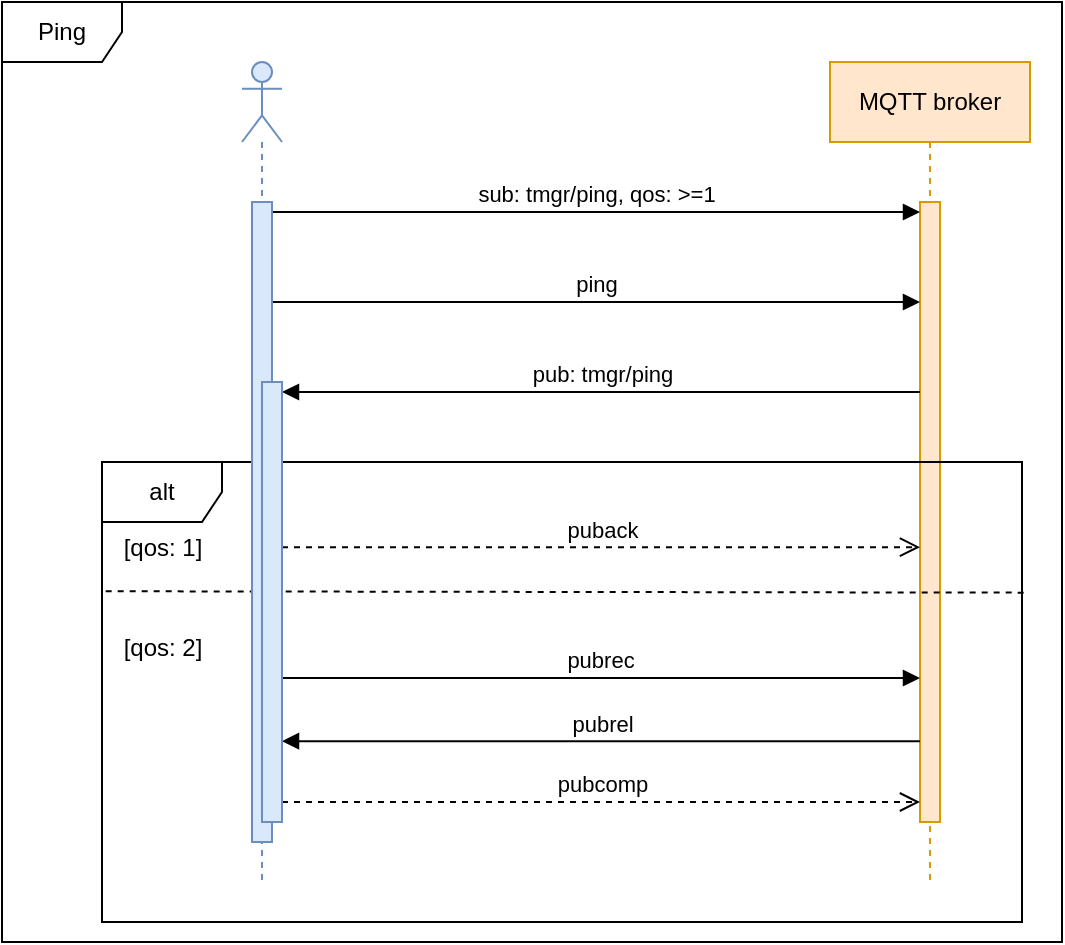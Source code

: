 <mxfile version="27.1.5">
  <diagram name="Página-1" id="c1nH3qmYjXsbv-IB5Y2F">
    <mxGraphModel dx="983" dy="540" grid="1" gridSize="10" guides="1" tooltips="1" connect="1" arrows="1" fold="1" page="1" pageScale="1" pageWidth="827" pageHeight="1169" math="0" shadow="0">
      <root>
        <mxCell id="0" />
        <mxCell id="1" parent="0" />
        <mxCell id="Rl3pUVa1ZcTwZwLe64zG-2" value="MQTT broker" style="shape=umlLifeline;perimeter=lifelinePerimeter;whiteSpace=wrap;html=1;container=1;dropTarget=0;collapsible=0;recursiveResize=0;outlineConnect=0;portConstraint=eastwest;newEdgeStyle={&quot;curved&quot;:0,&quot;rounded&quot;:0};fillColor=#ffe6cc;strokeColor=#d79b00;" parent="1" vertex="1">
          <mxGeometry x="474" y="60" width="100" height="410" as="geometry" />
        </mxCell>
        <mxCell id="Rl3pUVa1ZcTwZwLe64zG-3" value="" style="html=1;points=[[0,0,0,0,5],[0,1,0,0,-5],[1,0,0,0,5],[1,1,0,0,-5]];perimeter=orthogonalPerimeter;outlineConnect=0;targetShapes=umlLifeline;portConstraint=eastwest;newEdgeStyle={&quot;curved&quot;:0,&quot;rounded&quot;:0};fillColor=#ffe6cc;strokeColor=#d79b00;" parent="Rl3pUVa1ZcTwZwLe64zG-2" vertex="1">
          <mxGeometry x="45" y="70" width="10" height="310" as="geometry" />
        </mxCell>
        <mxCell id="Rl3pUVa1ZcTwZwLe64zG-4" value="sub: tmgr/ping, qos: &amp;gt;=1" style="html=1;verticalAlign=bottom;endArrow=block;curved=0;rounded=0;entryX=0;entryY=0;entryDx=0;entryDy=5;" parent="1" source="Rl3pUVa1ZcTwZwLe64zG-6" target="Rl3pUVa1ZcTwZwLe64zG-3" edge="1">
          <mxGeometry x="-0.002" relative="1" as="geometry">
            <mxPoint x="300" y="125" as="sourcePoint" />
            <mxPoint as="offset" />
          </mxGeometry>
        </mxCell>
        <mxCell id="Rl3pUVa1ZcTwZwLe64zG-7" value="ping" style="html=1;verticalAlign=bottom;endArrow=block;curved=0;rounded=0;" parent="1" edge="1" source="Rl3pUVa1ZcTwZwLe64zG-6">
          <mxGeometry x="-0.002" relative="1" as="geometry">
            <mxPoint x="195" y="180" as="sourcePoint" />
            <mxPoint x="519" y="180" as="targetPoint" />
            <mxPoint as="offset" />
          </mxGeometry>
        </mxCell>
        <mxCell id="Rl3pUVa1ZcTwZwLe64zG-9" value="pub: tmgr/ping" style="html=1;verticalAlign=bottom;endArrow=block;curved=0;rounded=0;entryX=1;entryY=0;entryDx=0;entryDy=5;" parent="1" source="Rl3pUVa1ZcTwZwLe64zG-3" target="Rl3pUVa1ZcTwZwLe64zG-8" edge="1">
          <mxGeometry relative="1" as="geometry">
            <mxPoint x="320" y="235" as="sourcePoint" />
          </mxGeometry>
        </mxCell>
        <mxCell id="Rl3pUVa1ZcTwZwLe64zG-10" value="puback" style="html=1;verticalAlign=bottom;endArrow=open;dashed=1;endSize=8;curved=0;rounded=0;exitX=1;exitY=1;exitDx=0;exitDy=-5;" parent="1" edge="1" target="Rl3pUVa1ZcTwZwLe64zG-3">
          <mxGeometry relative="1" as="geometry">
            <mxPoint x="519" y="302.58" as="targetPoint" />
            <mxPoint x="200" y="302.58" as="sourcePoint" />
          </mxGeometry>
        </mxCell>
        <mxCell id="Rl3pUVa1ZcTwZwLe64zG-11" value="alt" style="shape=umlFrame;whiteSpace=wrap;html=1;pointerEvents=0;" parent="1" vertex="1">
          <mxGeometry x="110" y="260" width="460" height="230" as="geometry" />
        </mxCell>
        <mxCell id="Rl3pUVa1ZcTwZwLe64zG-14" value="" style="endArrow=none;dashed=1;html=1;rounded=0;exitX=0.004;exitY=0.281;exitDx=0;exitDy=0;exitPerimeter=0;entryX=1.004;entryY=0.284;entryDx=0;entryDy=0;entryPerimeter=0;" parent="1" source="Rl3pUVa1ZcTwZwLe64zG-11" target="Rl3pUVa1ZcTwZwLe64zG-11" edge="1">
          <mxGeometry width="50" height="50" relative="1" as="geometry">
            <mxPoint x="130.0" y="373.36" as="sourcePoint" />
            <mxPoint x="589.08" y="370.0" as="targetPoint" />
          </mxGeometry>
        </mxCell>
        <mxCell id="Rl3pUVa1ZcTwZwLe64zG-15" value="[qos: 1]" style="text;html=1;align=center;verticalAlign=middle;resizable=0;points=[];autosize=1;strokeColor=none;fillColor=none;" parent="1" vertex="1">
          <mxGeometry x="110" y="288" width="60" height="30" as="geometry" />
        </mxCell>
        <mxCell id="Rl3pUVa1ZcTwZwLe64zG-16" value="[qos: 2]" style="text;html=1;align=center;verticalAlign=middle;resizable=0;points=[];autosize=1;strokeColor=none;fillColor=none;" parent="1" vertex="1">
          <mxGeometry x="110" y="338" width="60" height="30" as="geometry" />
        </mxCell>
        <mxCell id="Rl3pUVa1ZcTwZwLe64zG-19" value="pubrec" style="html=1;verticalAlign=bottom;endArrow=block;curved=0;rounded=0;exitX=1;exitY=0.727;exitDx=0;exitDy=0;exitPerimeter=0;" parent="1" edge="1" target="Rl3pUVa1ZcTwZwLe64zG-3">
          <mxGeometry x="-0.002" relative="1" as="geometry">
            <mxPoint x="200" y="368.0" as="sourcePoint" />
            <mxPoint x="519" y="368.0" as="targetPoint" />
            <mxPoint as="offset" />
          </mxGeometry>
        </mxCell>
        <mxCell id="Rl3pUVa1ZcTwZwLe64zG-20" value="pubrel" style="html=1;verticalAlign=bottom;endArrow=block;curved=0;rounded=0;" parent="1" edge="1" target="Rl3pUVa1ZcTwZwLe64zG-8">
          <mxGeometry width="80" relative="1" as="geometry">
            <mxPoint x="519" y="399.58" as="sourcePoint" />
            <mxPoint x="200" y="399.58" as="targetPoint" />
          </mxGeometry>
        </mxCell>
        <mxCell id="Rl3pUVa1ZcTwZwLe64zG-21" value="pubcomp" style="html=1;verticalAlign=bottom;endArrow=open;dashed=1;endSize=8;curved=0;rounded=0;" parent="1" edge="1" source="Rl3pUVa1ZcTwZwLe64zG-8">
          <mxGeometry relative="1" as="geometry">
            <mxPoint x="519" y="430" as="targetPoint" />
            <mxPoint x="200" y="430" as="sourcePoint" />
          </mxGeometry>
        </mxCell>
        <mxCell id="Rl3pUVa1ZcTwZwLe64zG-23" value="Ping" style="shape=umlFrame;whiteSpace=wrap;html=1;pointerEvents=0;" parent="1" vertex="1">
          <mxGeometry x="60" y="30" width="530" height="470" as="geometry" />
        </mxCell>
        <mxCell id="3AWn932AyKpUJygBWIJX-1" value="" style="shape=umlLifeline;perimeter=lifelinePerimeter;whiteSpace=wrap;html=1;container=1;dropTarget=0;collapsible=0;recursiveResize=0;outlineConnect=0;portConstraint=eastwest;newEdgeStyle={&quot;curved&quot;:0,&quot;rounded&quot;:0};participant=umlActor;fillColor=#dae8fc;strokeColor=#6c8ebf;" vertex="1" parent="1">
          <mxGeometry x="180" y="60" width="20" height="410" as="geometry" />
        </mxCell>
        <mxCell id="Rl3pUVa1ZcTwZwLe64zG-6" value="" style="html=1;points=[[0,0,0,0,5],[0,1,0,0,-5],[1,0,0,0,5],[1,1,0,0,-5]];perimeter=orthogonalPerimeter;outlineConnect=0;targetShapes=umlLifeline;portConstraint=eastwest;newEdgeStyle={&quot;curved&quot;:0,&quot;rounded&quot;:0};fillColor=#dae8fc;strokeColor=#6c8ebf;" parent="3AWn932AyKpUJygBWIJX-1" vertex="1">
          <mxGeometry x="5" y="70" width="10" height="320" as="geometry" />
        </mxCell>
        <mxCell id="Rl3pUVa1ZcTwZwLe64zG-8" value="" style="html=1;points=[[0,0,0,0,5],[0,1,0,0,-5],[1,0,0,0,5],[1,1,0,0,-5]];perimeter=orthogonalPerimeter;outlineConnect=0;targetShapes=umlLifeline;portConstraint=eastwest;newEdgeStyle={&quot;curved&quot;:0,&quot;rounded&quot;:0};fillColor=#dae8fc;strokeColor=#6c8ebf;" parent="3AWn932AyKpUJygBWIJX-1" vertex="1">
          <mxGeometry x="10" y="160" width="10" height="220" as="geometry" />
        </mxCell>
      </root>
    </mxGraphModel>
  </diagram>
</mxfile>
